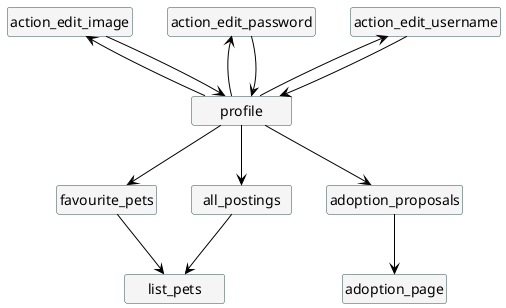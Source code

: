 @startuml profile
skinparam minClassWidth 100
skinparam classBackgroundColor WhiteSmoke
skinparam classBorderColor DarkSlateGrey
hide members
hide circles

class profile
class favourite_pets
class all_postings
class list_pets
class adoption_page
class adoption_proposals
class action_edit_username
class action_edit_password
class action_edit_image

profile-[#black]up->action_edit_username
action_edit_username--[#black]>profile
profile-[#black]up->action_edit_password
action_edit_password--[#black]>profile
profile-[#black]up->action_edit_image
action_edit_image--[#black]>profile
profile-[#black]down->favourite_pets
profile-[#black]down->all_postings
favourite_pets-[#black]down->list_pets
all_postings-[#black]down->list_pets
profile-[#black]down->adoption_proposals
adoption_proposals-[#black]->adoption_page

 
@enduml